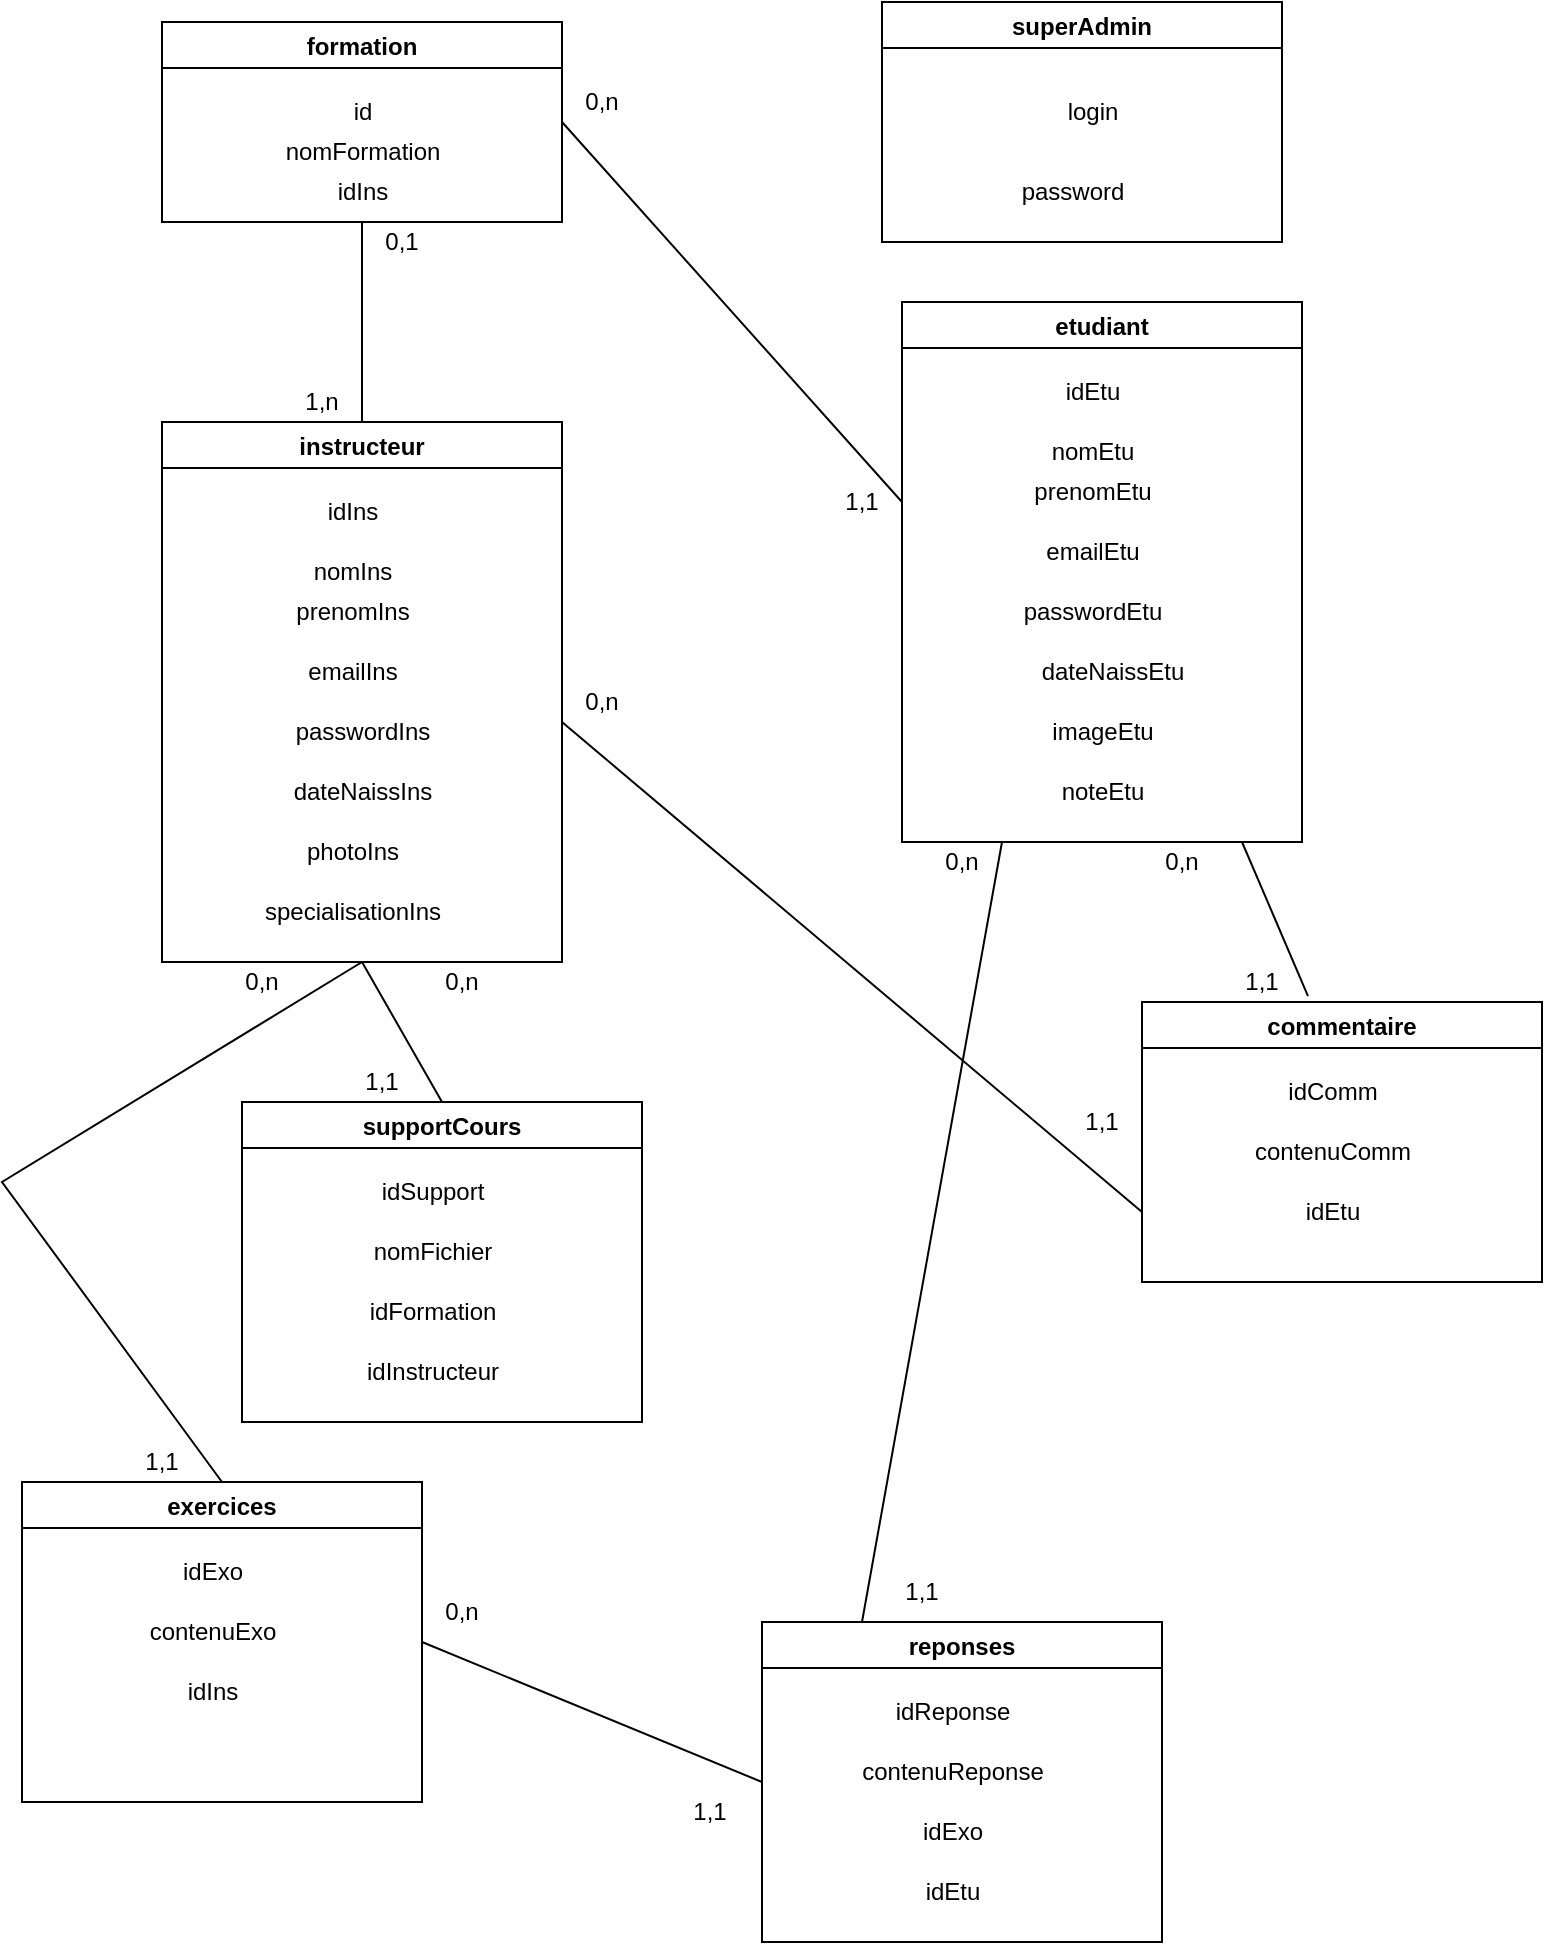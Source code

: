 <mxfile version="20.4.1" type="github">
  <diagram id="ogXXKhC3Jr8JgC0j9LE9" name="Page-1">
    <mxGraphModel dx="1335" dy="757" grid="1" gridSize="10" guides="1" tooltips="1" connect="1" arrows="1" fold="1" page="1" pageScale="1" pageWidth="827" pageHeight="1169" math="0" shadow="0">
      <root>
        <mxCell id="0" />
        <mxCell id="1" parent="0" />
        <mxCell id="KN4Szy_uZ8C4-bPnuXyF-14" value="formation" style="swimlane;" vertex="1" parent="1">
          <mxGeometry x="110" y="110" width="200" height="100" as="geometry" />
        </mxCell>
        <mxCell id="KN4Szy_uZ8C4-bPnuXyF-16" value="nomFormation" style="text;html=1;align=center;verticalAlign=middle;resizable=0;points=[];autosize=1;strokeColor=none;fillColor=none;" vertex="1" parent="KN4Szy_uZ8C4-bPnuXyF-14">
          <mxGeometry x="50" y="50" width="100" height="30" as="geometry" />
        </mxCell>
        <mxCell id="KN4Szy_uZ8C4-bPnuXyF-15" value="id" style="text;html=1;align=center;verticalAlign=middle;resizable=0;points=[];autosize=1;strokeColor=none;fillColor=none;" vertex="1" parent="KN4Szy_uZ8C4-bPnuXyF-14">
          <mxGeometry x="85" y="30" width="30" height="30" as="geometry" />
        </mxCell>
        <mxCell id="KN4Szy_uZ8C4-bPnuXyF-69" value="idIns" style="text;html=1;align=center;verticalAlign=middle;resizable=0;points=[];autosize=1;strokeColor=none;fillColor=none;" vertex="1" parent="KN4Szy_uZ8C4-bPnuXyF-14">
          <mxGeometry x="75" y="70" width="50" height="30" as="geometry" />
        </mxCell>
        <mxCell id="KN4Szy_uZ8C4-bPnuXyF-17" value="superAdmin" style="swimlane;" vertex="1" parent="1">
          <mxGeometry x="470" y="100" width="200" height="120" as="geometry" />
        </mxCell>
        <mxCell id="KN4Szy_uZ8C4-bPnuXyF-18" value="login" style="text;html=1;align=center;verticalAlign=middle;resizable=0;points=[];autosize=1;strokeColor=none;fillColor=none;" vertex="1" parent="KN4Szy_uZ8C4-bPnuXyF-17">
          <mxGeometry x="80" y="40" width="50" height="30" as="geometry" />
        </mxCell>
        <mxCell id="KN4Szy_uZ8C4-bPnuXyF-19" value="password" style="text;html=1;align=center;verticalAlign=middle;resizable=0;points=[];autosize=1;strokeColor=none;fillColor=none;" vertex="1" parent="KN4Szy_uZ8C4-bPnuXyF-17">
          <mxGeometry x="60" y="80" width="70" height="30" as="geometry" />
        </mxCell>
        <mxCell id="KN4Szy_uZ8C4-bPnuXyF-20" value="instructeur" style="swimlane;" vertex="1" parent="1">
          <mxGeometry x="110" y="310" width="200" height="270" as="geometry">
            <mxRectangle x="110" y="250" width="100" height="30" as="alternateBounds" />
          </mxGeometry>
        </mxCell>
        <mxCell id="KN4Szy_uZ8C4-bPnuXyF-21" value="idIns" style="text;html=1;align=center;verticalAlign=middle;resizable=0;points=[];autosize=1;strokeColor=none;fillColor=none;" vertex="1" parent="KN4Szy_uZ8C4-bPnuXyF-20">
          <mxGeometry x="70" y="30" width="50" height="30" as="geometry" />
        </mxCell>
        <mxCell id="KN4Szy_uZ8C4-bPnuXyF-22" value="nomIns" style="text;html=1;align=center;verticalAlign=middle;resizable=0;points=[];autosize=1;strokeColor=none;fillColor=none;" vertex="1" parent="KN4Szy_uZ8C4-bPnuXyF-20">
          <mxGeometry x="65" y="60" width="60" height="30" as="geometry" />
        </mxCell>
        <mxCell id="KN4Szy_uZ8C4-bPnuXyF-23" value="prenomIns" style="text;html=1;align=center;verticalAlign=middle;resizable=0;points=[];autosize=1;strokeColor=none;fillColor=none;" vertex="1" parent="KN4Szy_uZ8C4-bPnuXyF-20">
          <mxGeometry x="55" y="80" width="80" height="30" as="geometry" />
        </mxCell>
        <mxCell id="KN4Szy_uZ8C4-bPnuXyF-24" value="emailIns" style="text;html=1;align=center;verticalAlign=middle;resizable=0;points=[];autosize=1;strokeColor=none;fillColor=none;" vertex="1" parent="KN4Szy_uZ8C4-bPnuXyF-20">
          <mxGeometry x="60" y="110" width="70" height="30" as="geometry" />
        </mxCell>
        <mxCell id="KN4Szy_uZ8C4-bPnuXyF-25" value="dateNaissIns" style="text;html=1;align=center;verticalAlign=middle;resizable=0;points=[];autosize=1;strokeColor=none;fillColor=none;" vertex="1" parent="KN4Szy_uZ8C4-bPnuXyF-20">
          <mxGeometry x="55" y="170" width="90" height="30" as="geometry" />
        </mxCell>
        <mxCell id="KN4Szy_uZ8C4-bPnuXyF-27" value="photoIns" style="text;html=1;align=center;verticalAlign=middle;resizable=0;points=[];autosize=1;strokeColor=none;fillColor=none;" vertex="1" parent="KN4Szy_uZ8C4-bPnuXyF-20">
          <mxGeometry x="60" y="200" width="70" height="30" as="geometry" />
        </mxCell>
        <mxCell id="KN4Szy_uZ8C4-bPnuXyF-28" value="specialisationIns" style="text;html=1;align=center;verticalAlign=middle;resizable=0;points=[];autosize=1;strokeColor=none;fillColor=none;" vertex="1" parent="KN4Szy_uZ8C4-bPnuXyF-20">
          <mxGeometry x="40" y="230" width="110" height="30" as="geometry" />
        </mxCell>
        <mxCell id="KN4Szy_uZ8C4-bPnuXyF-62" value="passwordIns" style="text;html=1;align=center;verticalAlign=middle;resizable=0;points=[];autosize=1;strokeColor=none;fillColor=none;" vertex="1" parent="KN4Szy_uZ8C4-bPnuXyF-20">
          <mxGeometry x="55" y="140" width="90" height="30" as="geometry" />
        </mxCell>
        <mxCell id="KN4Szy_uZ8C4-bPnuXyF-29" value="etudiant" style="swimlane;" vertex="1" parent="1">
          <mxGeometry x="480" y="250" width="200" height="270" as="geometry">
            <mxRectangle x="110" y="250" width="100" height="30" as="alternateBounds" />
          </mxGeometry>
        </mxCell>
        <mxCell id="KN4Szy_uZ8C4-bPnuXyF-30" value="idEtu" style="text;html=1;align=center;verticalAlign=middle;resizable=0;points=[];autosize=1;strokeColor=none;fillColor=none;" vertex="1" parent="KN4Szy_uZ8C4-bPnuXyF-29">
          <mxGeometry x="70" y="30" width="50" height="30" as="geometry" />
        </mxCell>
        <mxCell id="KN4Szy_uZ8C4-bPnuXyF-31" value="nomEtu" style="text;html=1;align=center;verticalAlign=middle;resizable=0;points=[];autosize=1;strokeColor=none;fillColor=none;" vertex="1" parent="KN4Szy_uZ8C4-bPnuXyF-29">
          <mxGeometry x="65" y="60" width="60" height="30" as="geometry" />
        </mxCell>
        <mxCell id="KN4Szy_uZ8C4-bPnuXyF-32" value="prenomEtu" style="text;html=1;align=center;verticalAlign=middle;resizable=0;points=[];autosize=1;strokeColor=none;fillColor=none;" vertex="1" parent="KN4Szy_uZ8C4-bPnuXyF-29">
          <mxGeometry x="55" y="80" width="80" height="30" as="geometry" />
        </mxCell>
        <mxCell id="KN4Szy_uZ8C4-bPnuXyF-33" value="emailEtu" style="text;html=1;align=center;verticalAlign=middle;resizable=0;points=[];autosize=1;strokeColor=none;fillColor=none;" vertex="1" parent="KN4Szy_uZ8C4-bPnuXyF-29">
          <mxGeometry x="60" y="110" width="70" height="30" as="geometry" />
        </mxCell>
        <mxCell id="KN4Szy_uZ8C4-bPnuXyF-34" value="dateNaissEtu" style="text;html=1;align=center;verticalAlign=middle;resizable=0;points=[];autosize=1;strokeColor=none;fillColor=none;" vertex="1" parent="KN4Szy_uZ8C4-bPnuXyF-29">
          <mxGeometry x="60" y="170" width="90" height="30" as="geometry" />
        </mxCell>
        <mxCell id="KN4Szy_uZ8C4-bPnuXyF-35" value="imageEtu" style="text;html=1;align=center;verticalAlign=middle;resizable=0;points=[];autosize=1;strokeColor=none;fillColor=none;" vertex="1" parent="KN4Szy_uZ8C4-bPnuXyF-29">
          <mxGeometry x="65" y="200" width="70" height="30" as="geometry" />
        </mxCell>
        <mxCell id="KN4Szy_uZ8C4-bPnuXyF-36" value="noteEtu" style="text;html=1;align=center;verticalAlign=middle;resizable=0;points=[];autosize=1;strokeColor=none;fillColor=none;" vertex="1" parent="KN4Szy_uZ8C4-bPnuXyF-29">
          <mxGeometry x="70" y="230" width="60" height="30" as="geometry" />
        </mxCell>
        <mxCell id="KN4Szy_uZ8C4-bPnuXyF-61" value="passwordEtu" style="text;html=1;align=center;verticalAlign=middle;resizable=0;points=[];autosize=1;strokeColor=none;fillColor=none;" vertex="1" parent="KN4Szy_uZ8C4-bPnuXyF-29">
          <mxGeometry x="50" y="140" width="90" height="30" as="geometry" />
        </mxCell>
        <mxCell id="KN4Szy_uZ8C4-bPnuXyF-37" value="supportCours" style="swimlane;" vertex="1" parent="1">
          <mxGeometry x="150" y="650" width="200" height="160" as="geometry">
            <mxRectangle x="110" y="250" width="100" height="30" as="alternateBounds" />
          </mxGeometry>
        </mxCell>
        <mxCell id="KN4Szy_uZ8C4-bPnuXyF-38" value="idSupport" style="text;html=1;align=center;verticalAlign=middle;resizable=0;points=[];autosize=1;strokeColor=none;fillColor=none;" vertex="1" parent="KN4Szy_uZ8C4-bPnuXyF-37">
          <mxGeometry x="60" y="30" width="70" height="30" as="geometry" />
        </mxCell>
        <mxCell id="KN4Szy_uZ8C4-bPnuXyF-39" value="nomFichier" style="text;html=1;align=center;verticalAlign=middle;resizable=0;points=[];autosize=1;strokeColor=none;fillColor=none;" vertex="1" parent="KN4Szy_uZ8C4-bPnuXyF-37">
          <mxGeometry x="55" y="60" width="80" height="30" as="geometry" />
        </mxCell>
        <mxCell id="KN4Szy_uZ8C4-bPnuXyF-40" value="idFormation" style="text;html=1;align=center;verticalAlign=middle;resizable=0;points=[];autosize=1;strokeColor=none;fillColor=none;" vertex="1" parent="KN4Szy_uZ8C4-bPnuXyF-37">
          <mxGeometry x="50" y="90" width="90" height="30" as="geometry" />
        </mxCell>
        <mxCell id="KN4Szy_uZ8C4-bPnuXyF-45" value="idInstructeur" style="text;html=1;align=center;verticalAlign=middle;resizable=0;points=[];autosize=1;strokeColor=none;fillColor=none;" vertex="1" parent="KN4Szy_uZ8C4-bPnuXyF-37">
          <mxGeometry x="50" y="120" width="90" height="30" as="geometry" />
        </mxCell>
        <mxCell id="KN4Szy_uZ8C4-bPnuXyF-46" value="commentaire" style="swimlane;" vertex="1" parent="1">
          <mxGeometry x="600" y="600" width="200" height="140" as="geometry">
            <mxRectangle x="110" y="250" width="100" height="30" as="alternateBounds" />
          </mxGeometry>
        </mxCell>
        <mxCell id="KN4Szy_uZ8C4-bPnuXyF-47" value="idComm" style="text;html=1;align=center;verticalAlign=middle;resizable=0;points=[];autosize=1;strokeColor=none;fillColor=none;" vertex="1" parent="KN4Szy_uZ8C4-bPnuXyF-46">
          <mxGeometry x="60" y="30" width="70" height="30" as="geometry" />
        </mxCell>
        <mxCell id="KN4Szy_uZ8C4-bPnuXyF-48" value="contenuComm" style="text;html=1;align=center;verticalAlign=middle;resizable=0;points=[];autosize=1;strokeColor=none;fillColor=none;" vertex="1" parent="KN4Szy_uZ8C4-bPnuXyF-46">
          <mxGeometry x="45" y="60" width="100" height="30" as="geometry" />
        </mxCell>
        <mxCell id="KN4Szy_uZ8C4-bPnuXyF-49" value="idEtu" style="text;html=1;align=center;verticalAlign=middle;resizable=0;points=[];autosize=1;strokeColor=none;fillColor=none;" vertex="1" parent="KN4Szy_uZ8C4-bPnuXyF-46">
          <mxGeometry x="70" y="90" width="50" height="30" as="geometry" />
        </mxCell>
        <mxCell id="KN4Szy_uZ8C4-bPnuXyF-51" value="exercices" style="swimlane;" vertex="1" parent="1">
          <mxGeometry x="40" y="840" width="200" height="160" as="geometry">
            <mxRectangle x="110" y="250" width="100" height="30" as="alternateBounds" />
          </mxGeometry>
        </mxCell>
        <mxCell id="KN4Szy_uZ8C4-bPnuXyF-52" value="idExo" style="text;html=1;align=center;verticalAlign=middle;resizable=0;points=[];autosize=1;strokeColor=none;fillColor=none;" vertex="1" parent="KN4Szy_uZ8C4-bPnuXyF-51">
          <mxGeometry x="70" y="30" width="50" height="30" as="geometry" />
        </mxCell>
        <mxCell id="KN4Szy_uZ8C4-bPnuXyF-53" value="contenuExo" style="text;html=1;align=center;verticalAlign=middle;resizable=0;points=[];autosize=1;strokeColor=none;fillColor=none;" vertex="1" parent="KN4Szy_uZ8C4-bPnuXyF-51">
          <mxGeometry x="50" y="60" width="90" height="30" as="geometry" />
        </mxCell>
        <mxCell id="KN4Szy_uZ8C4-bPnuXyF-54" value="idIns" style="text;html=1;align=center;verticalAlign=middle;resizable=0;points=[];autosize=1;strokeColor=none;fillColor=none;" vertex="1" parent="KN4Szy_uZ8C4-bPnuXyF-51">
          <mxGeometry x="70" y="90" width="50" height="30" as="geometry" />
        </mxCell>
        <mxCell id="KN4Szy_uZ8C4-bPnuXyF-56" value="reponses" style="swimlane;" vertex="1" parent="1">
          <mxGeometry x="410" y="910" width="200" height="160" as="geometry">
            <mxRectangle x="110" y="250" width="100" height="30" as="alternateBounds" />
          </mxGeometry>
        </mxCell>
        <mxCell id="KN4Szy_uZ8C4-bPnuXyF-57" value="idReponse" style="text;html=1;align=center;verticalAlign=middle;resizable=0;points=[];autosize=1;strokeColor=none;fillColor=none;" vertex="1" parent="KN4Szy_uZ8C4-bPnuXyF-56">
          <mxGeometry x="55" y="30" width="80" height="30" as="geometry" />
        </mxCell>
        <mxCell id="KN4Szy_uZ8C4-bPnuXyF-58" value="contenuReponse" style="text;html=1;align=center;verticalAlign=middle;resizable=0;points=[];autosize=1;strokeColor=none;fillColor=none;" vertex="1" parent="KN4Szy_uZ8C4-bPnuXyF-56">
          <mxGeometry x="40" y="60" width="110" height="30" as="geometry" />
        </mxCell>
        <mxCell id="KN4Szy_uZ8C4-bPnuXyF-59" value="idExo" style="text;html=1;align=center;verticalAlign=middle;resizable=0;points=[];autosize=1;strokeColor=none;fillColor=none;" vertex="1" parent="KN4Szy_uZ8C4-bPnuXyF-56">
          <mxGeometry x="70" y="90" width="50" height="30" as="geometry" />
        </mxCell>
        <mxCell id="KN4Szy_uZ8C4-bPnuXyF-60" value="idEtu" style="text;html=1;align=center;verticalAlign=middle;resizable=0;points=[];autosize=1;strokeColor=none;fillColor=none;" vertex="1" parent="KN4Szy_uZ8C4-bPnuXyF-56">
          <mxGeometry x="70" y="120" width="50" height="30" as="geometry" />
        </mxCell>
        <mxCell id="KN4Szy_uZ8C4-bPnuXyF-63" value="" style="endArrow=none;html=1;rounded=0;entryX=0.5;entryY=1;entryDx=0;entryDy=0;exitX=0.5;exitY=0;exitDx=0;exitDy=0;" edge="1" parent="1" source="KN4Szy_uZ8C4-bPnuXyF-20" target="KN4Szy_uZ8C4-bPnuXyF-14">
          <mxGeometry width="50" height="50" relative="1" as="geometry">
            <mxPoint x="200" y="260" as="sourcePoint" />
            <mxPoint x="250" y="210" as="targetPoint" />
          </mxGeometry>
        </mxCell>
        <mxCell id="KN4Szy_uZ8C4-bPnuXyF-65" value="0,1" style="text;html=1;strokeColor=none;fillColor=none;align=center;verticalAlign=middle;whiteSpace=wrap;rounded=0;" vertex="1" parent="1">
          <mxGeometry x="210" y="210" width="40" height="20" as="geometry" />
        </mxCell>
        <mxCell id="KN4Szy_uZ8C4-bPnuXyF-66" value="1,n" style="text;html=1;strokeColor=none;fillColor=none;align=center;verticalAlign=middle;whiteSpace=wrap;rounded=0;" vertex="1" parent="1">
          <mxGeometry x="170" y="290" width="40" height="20" as="geometry" />
        </mxCell>
        <mxCell id="KN4Szy_uZ8C4-bPnuXyF-68" value="" style="endArrow=none;html=1;rounded=0;exitX=1;exitY=0.5;exitDx=0;exitDy=0;" edge="1" parent="1" source="KN4Szy_uZ8C4-bPnuXyF-14">
          <mxGeometry width="50" height="50" relative="1" as="geometry">
            <mxPoint x="390" y="370" as="sourcePoint" />
            <mxPoint x="480" y="350" as="targetPoint" />
          </mxGeometry>
        </mxCell>
        <mxCell id="KN4Szy_uZ8C4-bPnuXyF-70" value="0,n" style="text;html=1;strokeColor=none;fillColor=none;align=center;verticalAlign=middle;whiteSpace=wrap;rounded=0;" vertex="1" parent="1">
          <mxGeometry x="310" y="140" width="40" height="20" as="geometry" />
        </mxCell>
        <mxCell id="KN4Szy_uZ8C4-bPnuXyF-71" value="1,1" style="text;html=1;strokeColor=none;fillColor=none;align=center;verticalAlign=middle;whiteSpace=wrap;rounded=0;" vertex="1" parent="1">
          <mxGeometry x="440" y="340" width="40" height="20" as="geometry" />
        </mxCell>
        <mxCell id="KN4Szy_uZ8C4-bPnuXyF-73" value="1,1" style="text;html=1;strokeColor=none;fillColor=none;align=center;verticalAlign=middle;whiteSpace=wrap;rounded=0;" vertex="1" parent="1">
          <mxGeometry x="200" y="630" width="40" height="20" as="geometry" />
        </mxCell>
        <mxCell id="KN4Szy_uZ8C4-bPnuXyF-74" value="0,n" style="text;html=1;strokeColor=none;fillColor=none;align=center;verticalAlign=middle;whiteSpace=wrap;rounded=0;" vertex="1" parent="1">
          <mxGeometry x="240" y="580" width="40" height="20" as="geometry" />
        </mxCell>
        <mxCell id="KN4Szy_uZ8C4-bPnuXyF-76" value="" style="endArrow=none;html=1;rounded=0;entryX=0.5;entryY=1;entryDx=0;entryDy=0;exitX=0.5;exitY=0;exitDx=0;exitDy=0;" edge="1" parent="1" source="KN4Szy_uZ8C4-bPnuXyF-37" target="KN4Szy_uZ8C4-bPnuXyF-20">
          <mxGeometry width="50" height="50" relative="1" as="geometry">
            <mxPoint x="250" y="640" as="sourcePoint" />
            <mxPoint x="440" y="580" as="targetPoint" />
          </mxGeometry>
        </mxCell>
        <mxCell id="KN4Szy_uZ8C4-bPnuXyF-77" value="" style="endArrow=none;html=1;rounded=0;entryX=0.5;entryY=1;entryDx=0;entryDy=0;exitX=0.5;exitY=0;exitDx=0;exitDy=0;" edge="1" parent="1" source="KN4Szy_uZ8C4-bPnuXyF-51" target="KN4Szy_uZ8C4-bPnuXyF-20">
          <mxGeometry width="50" height="50" relative="1" as="geometry">
            <mxPoint x="130" y="830" as="sourcePoint" />
            <mxPoint x="160" y="640" as="targetPoint" />
            <Array as="points">
              <mxPoint x="30" y="690" />
            </Array>
          </mxGeometry>
        </mxCell>
        <mxCell id="KN4Szy_uZ8C4-bPnuXyF-78" value="0,n" style="text;html=1;strokeColor=none;fillColor=none;align=center;verticalAlign=middle;whiteSpace=wrap;rounded=0;" vertex="1" parent="1">
          <mxGeometry x="140" y="580" width="40" height="20" as="geometry" />
        </mxCell>
        <mxCell id="KN4Szy_uZ8C4-bPnuXyF-79" value="1,1" style="text;html=1;strokeColor=none;fillColor=none;align=center;verticalAlign=middle;whiteSpace=wrap;rounded=0;" vertex="1" parent="1">
          <mxGeometry x="90" y="820" width="40" height="20" as="geometry" />
        </mxCell>
        <mxCell id="KN4Szy_uZ8C4-bPnuXyF-81" value="" style="endArrow=none;html=1;rounded=0;exitX=0.415;exitY=-0.021;exitDx=0;exitDy=0;exitPerimeter=0;" edge="1" parent="1" source="KN4Szy_uZ8C4-bPnuXyF-46">
          <mxGeometry width="50" height="50" relative="1" as="geometry">
            <mxPoint x="530" y="570" as="sourcePoint" />
            <mxPoint x="650" y="520" as="targetPoint" />
          </mxGeometry>
        </mxCell>
        <mxCell id="KN4Szy_uZ8C4-bPnuXyF-82" value="0,n" style="text;html=1;strokeColor=none;fillColor=none;align=center;verticalAlign=middle;whiteSpace=wrap;rounded=0;" vertex="1" parent="1">
          <mxGeometry x="600" y="520" width="40" height="20" as="geometry" />
        </mxCell>
        <mxCell id="KN4Szy_uZ8C4-bPnuXyF-83" value="1,1" style="text;html=1;strokeColor=none;fillColor=none;align=center;verticalAlign=middle;whiteSpace=wrap;rounded=0;" vertex="1" parent="1">
          <mxGeometry x="640" y="580" width="40" height="20" as="geometry" />
        </mxCell>
        <mxCell id="KN4Szy_uZ8C4-bPnuXyF-84" value="" style="endArrow=none;html=1;rounded=0;entryX=0;entryY=0.5;entryDx=0;entryDy=0;" edge="1" parent="1" target="KN4Szy_uZ8C4-bPnuXyF-56">
          <mxGeometry width="50" height="50" relative="1" as="geometry">
            <mxPoint x="240" y="920" as="sourcePoint" />
            <mxPoint x="285" y="870" as="targetPoint" />
          </mxGeometry>
        </mxCell>
        <mxCell id="KN4Szy_uZ8C4-bPnuXyF-85" value="0,n" style="text;html=1;strokeColor=none;fillColor=none;align=center;verticalAlign=middle;whiteSpace=wrap;rounded=0;" vertex="1" parent="1">
          <mxGeometry x="230" y="890" width="60" height="30" as="geometry" />
        </mxCell>
        <mxCell id="KN4Szy_uZ8C4-bPnuXyF-86" value="1,1" style="text;html=1;strokeColor=none;fillColor=none;align=center;verticalAlign=middle;whiteSpace=wrap;rounded=0;" vertex="1" parent="1">
          <mxGeometry x="354" y="990" width="60" height="30" as="geometry" />
        </mxCell>
        <mxCell id="KN4Szy_uZ8C4-bPnuXyF-88" value="" style="endArrow=none;html=1;rounded=0;entryX=0.25;entryY=1;entryDx=0;entryDy=0;exitX=0.25;exitY=0;exitDx=0;exitDy=0;" edge="1" parent="1" source="KN4Szy_uZ8C4-bPnuXyF-56" target="KN4Szy_uZ8C4-bPnuXyF-29">
          <mxGeometry width="50" height="50" relative="1" as="geometry">
            <mxPoint x="520" y="620" as="sourcePoint" />
            <mxPoint x="570" y="570" as="targetPoint" />
          </mxGeometry>
        </mxCell>
        <mxCell id="KN4Szy_uZ8C4-bPnuXyF-89" value="1,1" style="text;html=1;strokeColor=none;fillColor=none;align=center;verticalAlign=middle;whiteSpace=wrap;rounded=0;" vertex="1" parent="1">
          <mxGeometry x="460" y="880" width="60" height="30" as="geometry" />
        </mxCell>
        <mxCell id="KN4Szy_uZ8C4-bPnuXyF-90" value="0,n" style="text;html=1;strokeColor=none;fillColor=none;align=center;verticalAlign=middle;whiteSpace=wrap;rounded=0;" vertex="1" parent="1">
          <mxGeometry x="490" y="520" width="40" height="20" as="geometry" />
        </mxCell>
        <mxCell id="KN4Szy_uZ8C4-bPnuXyF-93" value="" style="endArrow=none;html=1;rounded=0;entryX=0;entryY=0.75;entryDx=0;entryDy=0;" edge="1" parent="1" target="KN4Szy_uZ8C4-bPnuXyF-46">
          <mxGeometry width="50" height="50" relative="1" as="geometry">
            <mxPoint x="310" y="460" as="sourcePoint" />
            <mxPoint x="440" y="590" as="targetPoint" />
          </mxGeometry>
        </mxCell>
        <mxCell id="KN4Szy_uZ8C4-bPnuXyF-94" value="0,n" style="text;html=1;strokeColor=none;fillColor=none;align=center;verticalAlign=middle;whiteSpace=wrap;rounded=0;" vertex="1" parent="1">
          <mxGeometry x="310" y="440" width="40" height="20" as="geometry" />
        </mxCell>
        <mxCell id="KN4Szy_uZ8C4-bPnuXyF-95" value="1,1" style="text;html=1;strokeColor=none;fillColor=none;align=center;verticalAlign=middle;whiteSpace=wrap;rounded=0;" vertex="1" parent="1">
          <mxGeometry x="560" y="650" width="40" height="20" as="geometry" />
        </mxCell>
      </root>
    </mxGraphModel>
  </diagram>
</mxfile>
